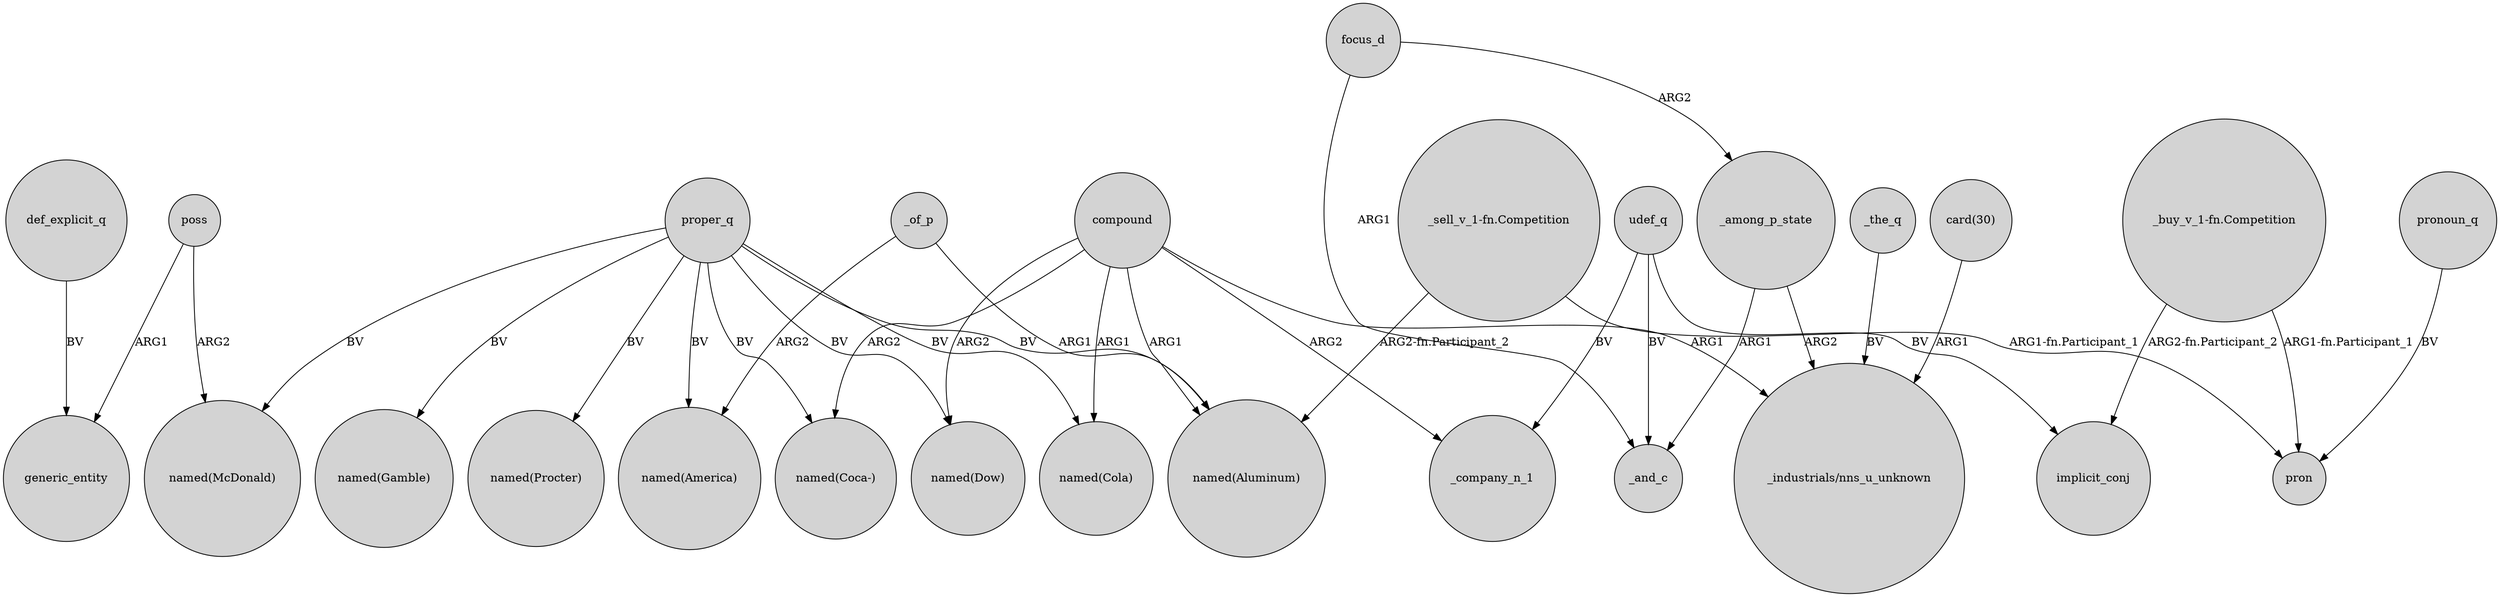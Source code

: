 digraph {
	node [shape=circle style=filled]
	def_explicit_q -> generic_entity [label=BV]
	proper_q -> "named(Aluminum)" [label=BV]
	compound -> _company_n_1 [label=ARG2]
	"card(30)" -> "_industrials/nns_u_unknown" [label=ARG1]
	udef_q -> _company_n_1 [label=BV]
	proper_q -> "named(McDonald)" [label=BV]
	proper_q -> "named(Gamble)" [label=BV]
	proper_q -> "named(America)" [label=BV]
	_the_q -> "_industrials/nns_u_unknown" [label=BV]
	udef_q -> _and_c [label=BV]
	"_buy_v_1-fn.Competition" -> pron [label="ARG1-fn.Participant_1"]
	"_sell_v_1-fn.Competition" -> "named(Aluminum)" [label="ARG2-fn.Participant_2"]
	_among_p_state -> "_industrials/nns_u_unknown" [label=ARG2]
	compound -> "_industrials/nns_u_unknown" [label=ARG1]
	_of_p -> "named(America)" [label=ARG2]
	poss -> generic_entity [label=ARG1]
	pronoun_q -> pron [label=BV]
	compound -> "named(Cola)" [label=ARG1]
	compound -> "named(Coca-)" [label=ARG2]
	compound -> "named(Aluminum)" [label=ARG1]
	"_buy_v_1-fn.Competition" -> implicit_conj [label="ARG2-fn.Participant_2"]
	focus_d -> _and_c [label=ARG1]
	_of_p -> "named(Aluminum)" [label=ARG1]
	proper_q -> "named(Dow)" [label=BV]
	poss -> "named(McDonald)" [label=ARG2]
	proper_q -> "named(Cola)" [label=BV]
	compound -> "named(Dow)" [label=ARG2]
	"_sell_v_1-fn.Competition" -> pron [label="ARG1-fn.Participant_1"]
	_among_p_state -> _and_c [label=ARG1]
	focus_d -> _among_p_state [label=ARG2]
	udef_q -> implicit_conj [label=BV]
	proper_q -> "named(Coca-)" [label=BV]
	proper_q -> "named(Procter)" [label=BV]
}
